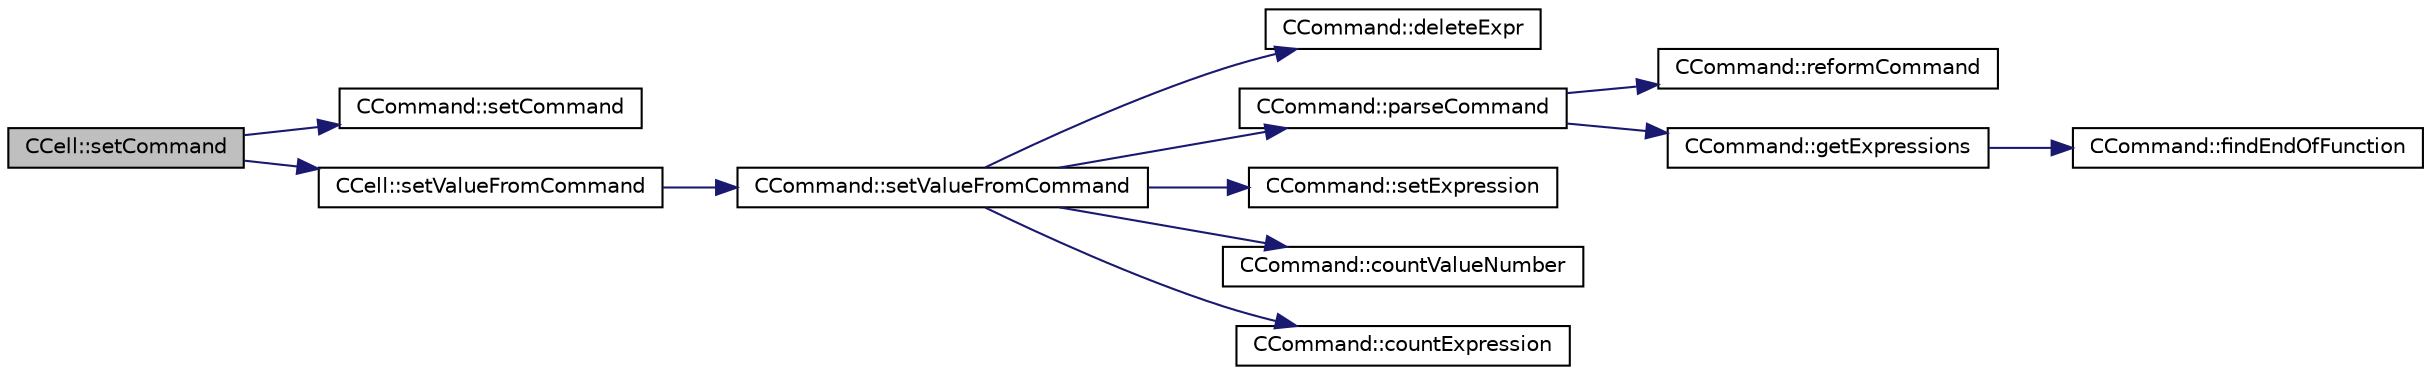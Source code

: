 digraph "CCell::setCommand"
{
  edge [fontname="Helvetica",fontsize="10",labelfontname="Helvetica",labelfontsize="10"];
  node [fontname="Helvetica",fontsize="10",shape=record];
  rankdir="LR";
  Node1 [label="CCell::setCommand",height=0.2,width=0.4,color="black", fillcolor="grey75", style="filled", fontcolor="black"];
  Node1 -> Node2 [color="midnightblue",fontsize="10",style="solid",fontname="Helvetica"];
  Node2 [label="CCommand::setCommand",height=0.2,width=0.4,color="black", fillcolor="white", style="filled",URL="$classCCommand.html#a4f1679c3bdc8d5bcac4ab67f273cc606"];
  Node1 -> Node3 [color="midnightblue",fontsize="10",style="solid",fontname="Helvetica"];
  Node3 [label="CCell::setValueFromCommand",height=0.2,width=0.4,color="black", fillcolor="white", style="filled",URL="$classCCell.html#abb4fd9bb4afbcb53047cc36c387de513"];
  Node3 -> Node4 [color="midnightblue",fontsize="10",style="solid",fontname="Helvetica"];
  Node4 [label="CCommand::setValueFromCommand",height=0.2,width=0.4,color="black", fillcolor="white", style="filled",URL="$classCCommand.html#a041c7dbd46f8f8879765ce47c1978b26"];
  Node4 -> Node5 [color="midnightblue",fontsize="10",style="solid",fontname="Helvetica"];
  Node5 [label="CCommand::deleteExpr",height=0.2,width=0.4,color="black", fillcolor="white", style="filled",URL="$classCCommand.html#ab6f961e0aa2e6c9bc924a8452b3ccdd1"];
  Node4 -> Node6 [color="midnightblue",fontsize="10",style="solid",fontname="Helvetica"];
  Node6 [label="CCommand::parseCommand",height=0.2,width=0.4,color="black", fillcolor="white", style="filled",URL="$classCCommand.html#a81fd5d7452a43caebb8b2e7408148caf"];
  Node6 -> Node7 [color="midnightblue",fontsize="10",style="solid",fontname="Helvetica"];
  Node7 [label="CCommand::reformCommand",height=0.2,width=0.4,color="black", fillcolor="white", style="filled",URL="$classCCommand.html#a85bf094972186b9e77b0e9f3ca5bfc2f"];
  Node6 -> Node8 [color="midnightblue",fontsize="10",style="solid",fontname="Helvetica"];
  Node8 [label="CCommand::getExpressions",height=0.2,width=0.4,color="black", fillcolor="white", style="filled",URL="$classCCommand.html#a6286a85ffd9bf1fbdb26a8a71fa46188"];
  Node8 -> Node9 [color="midnightblue",fontsize="10",style="solid",fontname="Helvetica"];
  Node9 [label="CCommand::findEndOfFunction",height=0.2,width=0.4,color="black", fillcolor="white", style="filled",URL="$classCCommand.html#a221d1ae5386529936803e03edc8c5224"];
  Node4 -> Node10 [color="midnightblue",fontsize="10",style="solid",fontname="Helvetica"];
  Node10 [label="CCommand::setExpression",height=0.2,width=0.4,color="black", fillcolor="white", style="filled",URL="$classCCommand.html#a1c02315bf1f71c2cd02724c43ba5d62b"];
  Node4 -> Node11 [color="midnightblue",fontsize="10",style="solid",fontname="Helvetica"];
  Node11 [label="CCommand::countValueNumber",height=0.2,width=0.4,color="black", fillcolor="white", style="filled",URL="$classCCommand.html#aacc8d703d51ac92dd4de10a9f742d27c"];
  Node4 -> Node12 [color="midnightblue",fontsize="10",style="solid",fontname="Helvetica"];
  Node12 [label="CCommand::countExpression",height=0.2,width=0.4,color="black", fillcolor="white", style="filled",URL="$classCCommand.html#a11d46d4e4aad1efcc3c69adc9d8bf367"];
}
